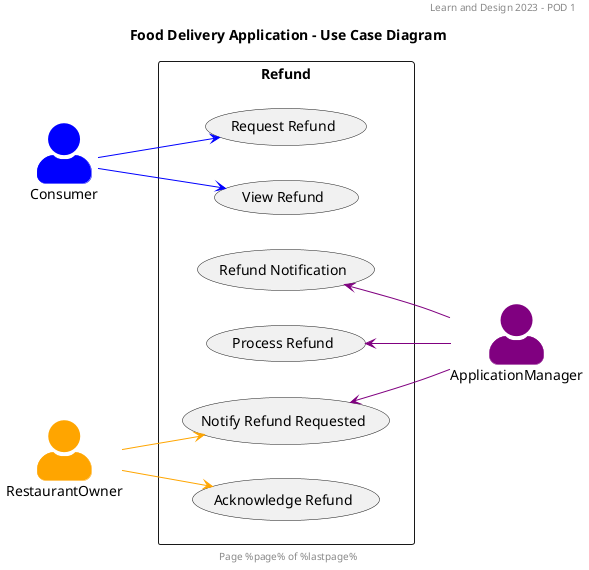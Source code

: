 @startuml
header Learn and Design 2023 - POD 1
footer Page %page% of %lastpage%
title: Food Delivery Application - Use Case Diagram

left to right direction

skinparam actorStyle awesome

actor Consumer #blue;line:blue
actor RestaurantOwner #orange;line:orange
actor ApplicationManager #purple;line:purple

rectangle Refund {
    together {
        Consumer -[#blue]-> (Request Refund)
        Consumer -[#blue]-> (View Refund)
    }
    together {
        (Refund Notification) <-[#purple]- ApplicationManager
        (Process Refund) <-[#purple]- ApplicationManager
        (Notify Refund Requested) <-[#purple]- ApplicationManager
    }
    together {
        RestaurantOwner  -[#orange]-> (Notify Refund Requested)
        RestaurantOwner  -[#orange]-> (Acknowledge Refund)
    }
}
@enduml
